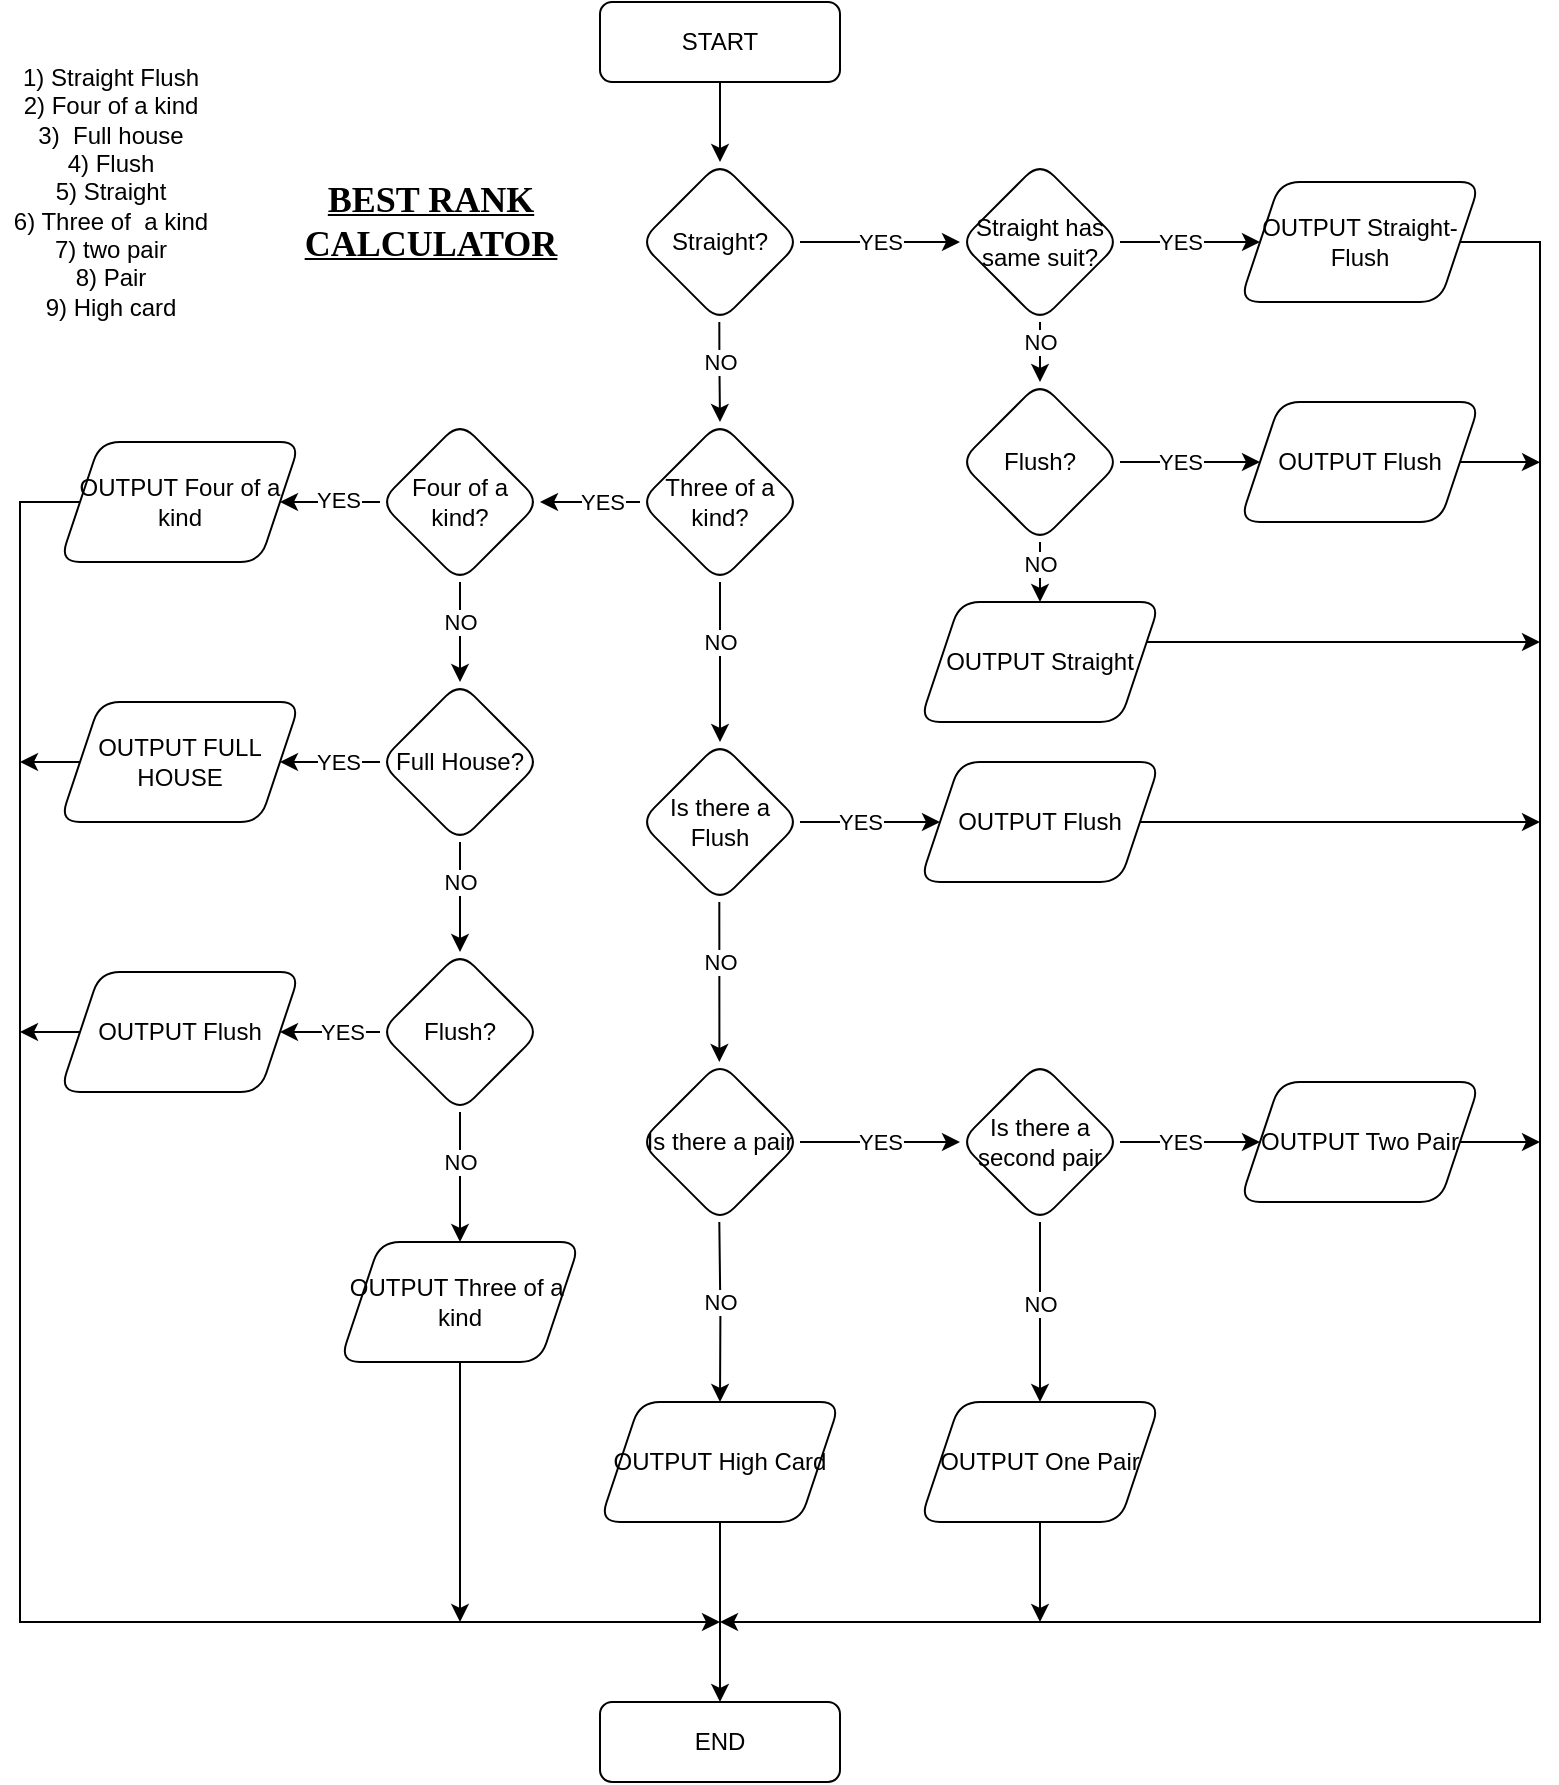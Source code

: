 <mxfile version="15.3.8" type="device"><diagram id="C5RBs43oDa-KdzZeNtuy" name="Page-1"><mxGraphModel dx="920" dy="446" grid="1" gridSize="10" guides="1" tooltips="1" connect="1" arrows="1" fold="1" page="1" pageScale="1" pageWidth="827" pageHeight="1169" math="0" shadow="0"><root><mxCell id="WIyWlLk6GJQsqaUBKTNV-0"/><mxCell id="WIyWlLk6GJQsqaUBKTNV-1" parent="WIyWlLk6GJQsqaUBKTNV-0"/><mxCell id="OL1FMeIxH2ygXmSOUtaX-2" value="" style="edgeStyle=orthogonalEdgeStyle;rounded=0;orthogonalLoop=1;jettySize=auto;html=1;" parent="WIyWlLk6GJQsqaUBKTNV-1" source="WIyWlLk6GJQsqaUBKTNV-3" target="OL1FMeIxH2ygXmSOUtaX-1" edge="1"><mxGeometry relative="1" as="geometry"/></mxCell><mxCell id="WIyWlLk6GJQsqaUBKTNV-3" value="START" style="rounded=1;whiteSpace=wrap;html=1;fontSize=12;glass=0;strokeWidth=1;shadow=0;" parent="WIyWlLk6GJQsqaUBKTNV-1" vertex="1"><mxGeometry x="330" y="70" width="120" height="40" as="geometry"/></mxCell><mxCell id="WIyWlLk6GJQsqaUBKTNV-11" value="END" style="rounded=1;whiteSpace=wrap;html=1;fontSize=12;glass=0;strokeWidth=1;shadow=0;" parent="WIyWlLk6GJQsqaUBKTNV-1" vertex="1"><mxGeometry x="330" y="920" width="120" height="40" as="geometry"/></mxCell><mxCell id="OL1FMeIxH2ygXmSOUtaX-0" value="1) Straight Flush&lt;br&gt;2) Four of a kind&lt;br&gt;3)&amp;nbsp; Full house&lt;br&gt;4) Flush&lt;br&gt;5) Straight&lt;br&gt;6) Three of&amp;nbsp; a kind&lt;br&gt;7) two pair&lt;br&gt;8) Pair&lt;br&gt;9) High card" style="text;html=1;align=center;verticalAlign=middle;resizable=0;points=[];autosize=1;strokeColor=none;fillColor=none;" parent="WIyWlLk6GJQsqaUBKTNV-1" vertex="1"><mxGeometry x="30" y="100" width="110" height="130" as="geometry"/></mxCell><mxCell id="OL1FMeIxH2ygXmSOUtaX-4" value="" style="edgeStyle=orthogonalEdgeStyle;rounded=0;orthogonalLoop=1;jettySize=auto;html=1;" parent="WIyWlLk6GJQsqaUBKTNV-1" source="OL1FMeIxH2ygXmSOUtaX-1" target="OL1FMeIxH2ygXmSOUtaX-3" edge="1"><mxGeometry relative="1" as="geometry"><Array as="points"><mxPoint x="470" y="190"/><mxPoint x="470" y="190"/></Array></mxGeometry></mxCell><mxCell id="OL1FMeIxH2ygXmSOUtaX-6" value="YES" style="edgeLabel;html=1;align=center;verticalAlign=middle;resizable=0;points=[];" parent="OL1FMeIxH2ygXmSOUtaX-4" vertex="1" connectable="0"><mxGeometry x="-0.225" relative="1" as="geometry"><mxPoint x="9" as="offset"/></mxGeometry></mxCell><mxCell id="OL1FMeIxH2ygXmSOUtaX-1" value="Straight?" style="rhombus;whiteSpace=wrap;html=1;rounded=1;shadow=0;strokeWidth=1;glass=0;" parent="WIyWlLk6GJQsqaUBKTNV-1" vertex="1"><mxGeometry x="350" y="150" width="80" height="80" as="geometry"/></mxCell><mxCell id="OL1FMeIxH2ygXmSOUtaX-15" value="" style="edgeStyle=orthogonalEdgeStyle;rounded=0;orthogonalLoop=1;jettySize=auto;html=1;align=center;" parent="WIyWlLk6GJQsqaUBKTNV-1" source="OL1FMeIxH2ygXmSOUtaX-3" target="OL1FMeIxH2ygXmSOUtaX-14" edge="1"><mxGeometry relative="1" as="geometry"><Array as="points"><mxPoint x="600" y="190"/><mxPoint x="600" y="190"/></Array></mxGeometry></mxCell><mxCell id="OL1FMeIxH2ygXmSOUtaX-71" value="YES" style="edgeLabel;html=1;align=center;verticalAlign=middle;resizable=0;points=[];" parent="OL1FMeIxH2ygXmSOUtaX-15" vertex="1" connectable="0"><mxGeometry x="-0.221" y="-1" relative="1" as="geometry"><mxPoint x="2" y="-1" as="offset"/></mxGeometry></mxCell><mxCell id="8w6XYnZyItzfZDTqfXAQ-2" value="" style="edgeStyle=orthogonalEdgeStyle;rounded=0;orthogonalLoop=1;jettySize=auto;html=1;" edge="1" parent="WIyWlLk6GJQsqaUBKTNV-1" source="OL1FMeIxH2ygXmSOUtaX-3" target="8w6XYnZyItzfZDTqfXAQ-1"><mxGeometry relative="1" as="geometry"/></mxCell><mxCell id="8w6XYnZyItzfZDTqfXAQ-6" value="NO" style="edgeLabel;html=1;align=center;verticalAlign=middle;resizable=0;points=[];" vertex="1" connectable="0" parent="8w6XYnZyItzfZDTqfXAQ-2"><mxGeometry x="-0.792" y="1" relative="1" as="geometry"><mxPoint x="-1" y="5" as="offset"/></mxGeometry></mxCell><mxCell id="OL1FMeIxH2ygXmSOUtaX-3" value="Straight has same suit?" style="rhombus;whiteSpace=wrap;html=1;rounded=1;shadow=0;strokeWidth=1;glass=0;" parent="WIyWlLk6GJQsqaUBKTNV-1" vertex="1"><mxGeometry x="510" y="150" width="80" height="80" as="geometry"/></mxCell><mxCell id="OL1FMeIxH2ygXmSOUtaX-58" style="edgeStyle=orthogonalEdgeStyle;rounded=0;orthogonalLoop=1;jettySize=auto;html=1;" parent="WIyWlLk6GJQsqaUBKTNV-1" source="OL1FMeIxH2ygXmSOUtaX-14" edge="1"><mxGeometry relative="1" as="geometry"><mxPoint x="390" y="880" as="targetPoint"/><Array as="points"><mxPoint x="800" y="190"/><mxPoint x="800" y="880"/></Array></mxGeometry></mxCell><mxCell id="OL1FMeIxH2ygXmSOUtaX-14" value="OUTPUT Straight-Flush" style="shape=parallelogram;perimeter=parallelogramPerimeter;whiteSpace=wrap;html=1;fixedSize=1;rounded=1;shadow=0;strokeWidth=1;glass=0;" parent="WIyWlLk6GJQsqaUBKTNV-1" vertex="1"><mxGeometry x="650" y="160" width="120" height="60" as="geometry"/></mxCell><mxCell id="OL1FMeIxH2ygXmSOUtaX-59" style="edgeStyle=orthogonalEdgeStyle;rounded=0;orthogonalLoop=1;jettySize=auto;html=1;" parent="WIyWlLk6GJQsqaUBKTNV-1" source="OL1FMeIxH2ygXmSOUtaX-16" edge="1"><mxGeometry relative="1" as="geometry"><mxPoint x="800" y="390" as="targetPoint"/><Array as="points"><mxPoint x="550" y="390"/></Array></mxGeometry></mxCell><mxCell id="OL1FMeIxH2ygXmSOUtaX-16" value="OUTPUT Straight" style="shape=parallelogram;perimeter=parallelogramPerimeter;whiteSpace=wrap;html=1;fixedSize=1;rounded=1;shadow=0;strokeWidth=1;glass=0;" parent="WIyWlLk6GJQsqaUBKTNV-1" vertex="1"><mxGeometry x="490" y="370" width="120" height="60" as="geometry"/></mxCell><mxCell id="OL1FMeIxH2ygXmSOUtaX-26" value="" style="edgeStyle=orthogonalEdgeStyle;rounded=0;orthogonalLoop=1;jettySize=auto;html=1;" parent="WIyWlLk6GJQsqaUBKTNV-1" source="OL1FMeIxH2ygXmSOUtaX-18" target="OL1FMeIxH2ygXmSOUtaX-25" edge="1"><mxGeometry relative="1" as="geometry"/></mxCell><mxCell id="OL1FMeIxH2ygXmSOUtaX-83" value="YES" style="edgeLabel;html=1;align=center;verticalAlign=middle;resizable=0;points=[];" parent="OL1FMeIxH2ygXmSOUtaX-26" vertex="1" connectable="0"><mxGeometry x="-0.856" relative="1" as="geometry"><mxPoint x="-16" as="offset"/></mxGeometry></mxCell><mxCell id="OL1FMeIxH2ygXmSOUtaX-30" value="" style="edgeStyle=orthogonalEdgeStyle;rounded=0;orthogonalLoop=1;jettySize=auto;html=1;" parent="WIyWlLk6GJQsqaUBKTNV-1" source="OL1FMeIxH2ygXmSOUtaX-18" target="OL1FMeIxH2ygXmSOUtaX-29" edge="1"><mxGeometry relative="1" as="geometry"/></mxCell><mxCell id="OL1FMeIxH2ygXmSOUtaX-75" value="NO" style="edgeLabel;html=1;align=center;verticalAlign=middle;resizable=0;points=[];" parent="OL1FMeIxH2ygXmSOUtaX-30" vertex="1" connectable="0"><mxGeometry x="-0.777" y="2" relative="1" as="geometry"><mxPoint x="-2" y="21" as="offset"/></mxGeometry></mxCell><mxCell id="OL1FMeIxH2ygXmSOUtaX-18" value="Three of a kind?" style="rhombus;whiteSpace=wrap;html=1;rounded=1;shadow=0;strokeWidth=1;glass=0;" parent="WIyWlLk6GJQsqaUBKTNV-1" vertex="1"><mxGeometry x="350" y="280" width="80" height="80" as="geometry"/></mxCell><mxCell id="OL1FMeIxH2ygXmSOUtaX-61" value="" style="edgeStyle=orthogonalEdgeStyle;rounded=0;orthogonalLoop=1;jettySize=auto;html=1;entryX=1;entryY=0.5;entryDx=0;entryDy=0;" parent="WIyWlLk6GJQsqaUBKTNV-1" source="OL1FMeIxH2ygXmSOUtaX-25" target="OL1FMeIxH2ygXmSOUtaX-31" edge="1"><mxGeometry relative="1" as="geometry"><mxPoint x="180" y="320.0" as="targetPoint"/></mxGeometry></mxCell><mxCell id="OL1FMeIxH2ygXmSOUtaX-84" value="YES" style="edgeLabel;html=1;align=center;verticalAlign=middle;resizable=0;points=[];" parent="OL1FMeIxH2ygXmSOUtaX-61" vertex="1" connectable="0"><mxGeometry x="-0.711" y="-1" relative="1" as="geometry"><mxPoint x="-14" as="offset"/></mxGeometry></mxCell><mxCell id="OL1FMeIxH2ygXmSOUtaX-66" value="" style="edgeStyle=orthogonalEdgeStyle;rounded=0;orthogonalLoop=1;jettySize=auto;html=1;" parent="WIyWlLk6GJQsqaUBKTNV-1" source="OL1FMeIxH2ygXmSOUtaX-25" target="OL1FMeIxH2ygXmSOUtaX-27" edge="1"><mxGeometry relative="1" as="geometry"/></mxCell><mxCell id="OL1FMeIxH2ygXmSOUtaX-85" value="NO" style="edgeLabel;html=1;align=center;verticalAlign=middle;resizable=0;points=[];" parent="OL1FMeIxH2ygXmSOUtaX-66" vertex="1" connectable="0"><mxGeometry x="-0.849" relative="1" as="geometry"><mxPoint y="16" as="offset"/></mxGeometry></mxCell><mxCell id="OL1FMeIxH2ygXmSOUtaX-25" value="Four of a kind?" style="rhombus;whiteSpace=wrap;html=1;rounded=1;shadow=0;strokeWidth=1;glass=0;" parent="WIyWlLk6GJQsqaUBKTNV-1" vertex="1"><mxGeometry x="220" y="280" width="80" height="80" as="geometry"/></mxCell><mxCell id="OL1FMeIxH2ygXmSOUtaX-62" value="" style="edgeStyle=orthogonalEdgeStyle;rounded=0;orthogonalLoop=1;jettySize=auto;html=1;entryX=1;entryY=0.5;entryDx=0;entryDy=0;" parent="WIyWlLk6GJQsqaUBKTNV-1" source="OL1FMeIxH2ygXmSOUtaX-27" target="OL1FMeIxH2ygXmSOUtaX-33" edge="1"><mxGeometry relative="1" as="geometry"><mxPoint x="180" y="450.0" as="targetPoint"/></mxGeometry></mxCell><mxCell id="OL1FMeIxH2ygXmSOUtaX-87" value="YES" style="edgeLabel;html=1;align=center;verticalAlign=middle;resizable=0;points=[];" parent="OL1FMeIxH2ygXmSOUtaX-62" vertex="1" connectable="0"><mxGeometry x="-0.794" relative="1" as="geometry"><mxPoint x="-16" as="offset"/></mxGeometry></mxCell><mxCell id="OL1FMeIxH2ygXmSOUtaX-65" value="" style="edgeStyle=orthogonalEdgeStyle;rounded=0;orthogonalLoop=1;jettySize=auto;html=1;" parent="WIyWlLk6GJQsqaUBKTNV-1" source="OL1FMeIxH2ygXmSOUtaX-27" target="OL1FMeIxH2ygXmSOUtaX-35" edge="1"><mxGeometry relative="1" as="geometry"/></mxCell><mxCell id="OL1FMeIxH2ygXmSOUtaX-86" value="NO" style="edgeLabel;html=1;align=center;verticalAlign=middle;resizable=0;points=[];" parent="OL1FMeIxH2ygXmSOUtaX-65" vertex="1" connectable="0"><mxGeometry x="-0.822" relative="1" as="geometry"><mxPoint y="15" as="offset"/></mxGeometry></mxCell><mxCell id="OL1FMeIxH2ygXmSOUtaX-27" value="Full House?" style="rhombus;whiteSpace=wrap;html=1;rounded=1;shadow=0;strokeWidth=1;glass=0;" parent="WIyWlLk6GJQsqaUBKTNV-1" vertex="1"><mxGeometry x="220" y="410" width="80" height="80" as="geometry"/></mxCell><mxCell id="OL1FMeIxH2ygXmSOUtaX-44" value="" style="edgeStyle=orthogonalEdgeStyle;rounded=0;orthogonalLoop=1;jettySize=auto;html=1;" parent="WIyWlLk6GJQsqaUBKTNV-1" source="OL1FMeIxH2ygXmSOUtaX-29" target="OL1FMeIxH2ygXmSOUtaX-43" edge="1"><mxGeometry relative="1" as="geometry"/></mxCell><mxCell id="OL1FMeIxH2ygXmSOUtaX-82" value="YES" style="edgeLabel;html=1;align=center;verticalAlign=middle;resizable=0;points=[];" parent="OL1FMeIxH2ygXmSOUtaX-44" vertex="1" connectable="0"><mxGeometry x="-0.773" y="-1" relative="1" as="geometry"><mxPoint x="22" y="-1" as="offset"/></mxGeometry></mxCell><mxCell id="OL1FMeIxH2ygXmSOUtaX-29" value="Is there a Flush" style="rhombus;whiteSpace=wrap;html=1;rounded=1;shadow=0;strokeWidth=1;glass=0;" parent="WIyWlLk6GJQsqaUBKTNV-1" vertex="1"><mxGeometry x="350" y="440" width="80" height="80" as="geometry"/></mxCell><mxCell id="OL1FMeIxH2ygXmSOUtaX-67" style="edgeStyle=orthogonalEdgeStyle;rounded=0;orthogonalLoop=1;jettySize=auto;html=1;" parent="WIyWlLk6GJQsqaUBKTNV-1" source="OL1FMeIxH2ygXmSOUtaX-31" edge="1"><mxGeometry relative="1" as="geometry"><mxPoint x="390" y="880" as="targetPoint"/><Array as="points"><mxPoint x="40" y="320"/><mxPoint x="40" y="880"/></Array></mxGeometry></mxCell><mxCell id="OL1FMeIxH2ygXmSOUtaX-31" value="OUTPUT Four of a kind" style="shape=parallelogram;perimeter=parallelogramPerimeter;whiteSpace=wrap;html=1;fixedSize=1;rounded=1;shadow=0;strokeWidth=1;glass=0;" parent="WIyWlLk6GJQsqaUBKTNV-1" vertex="1"><mxGeometry x="60" y="290" width="120" height="60" as="geometry"/></mxCell><mxCell id="OL1FMeIxH2ygXmSOUtaX-68" style="edgeStyle=orthogonalEdgeStyle;rounded=0;orthogonalLoop=1;jettySize=auto;html=1;" parent="WIyWlLk6GJQsqaUBKTNV-1" source="OL1FMeIxH2ygXmSOUtaX-33" edge="1"><mxGeometry relative="1" as="geometry"><mxPoint x="40" y="450" as="targetPoint"/></mxGeometry></mxCell><mxCell id="OL1FMeIxH2ygXmSOUtaX-33" value="OUTPUT FULL HOUSE" style="shape=parallelogram;perimeter=parallelogramPerimeter;whiteSpace=wrap;html=1;fixedSize=1;rounded=1;shadow=0;strokeWidth=1;glass=0;" parent="WIyWlLk6GJQsqaUBKTNV-1" vertex="1"><mxGeometry x="60" y="420" width="120" height="60" as="geometry"/></mxCell><mxCell id="OL1FMeIxH2ygXmSOUtaX-63" value="" style="edgeStyle=orthogonalEdgeStyle;rounded=0;orthogonalLoop=1;jettySize=auto;html=1;entryX=1;entryY=0.5;entryDx=0;entryDy=0;" parent="WIyWlLk6GJQsqaUBKTNV-1" source="OL1FMeIxH2ygXmSOUtaX-35" target="OL1FMeIxH2ygXmSOUtaX-37" edge="1"><mxGeometry relative="1" as="geometry"><mxPoint x="180" y="585.0" as="targetPoint"/></mxGeometry></mxCell><mxCell id="OL1FMeIxH2ygXmSOUtaX-88" value="YES" style="edgeLabel;html=1;align=center;verticalAlign=middle;resizable=0;points=[];" parent="OL1FMeIxH2ygXmSOUtaX-63" vertex="1" connectable="0"><mxGeometry x="-0.816" y="-1" relative="1" as="geometry"><mxPoint x="-15" y="1" as="offset"/></mxGeometry></mxCell><mxCell id="OL1FMeIxH2ygXmSOUtaX-64" value="" style="edgeStyle=orthogonalEdgeStyle;rounded=0;orthogonalLoop=1;jettySize=auto;html=1;" parent="WIyWlLk6GJQsqaUBKTNV-1" source="OL1FMeIxH2ygXmSOUtaX-35" target="OL1FMeIxH2ygXmSOUtaX-41" edge="1"><mxGeometry relative="1" as="geometry"/></mxCell><mxCell id="OL1FMeIxH2ygXmSOUtaX-89" value="NO" style="edgeLabel;html=1;align=center;verticalAlign=middle;resizable=0;points=[];" parent="OL1FMeIxH2ygXmSOUtaX-64" vertex="1" connectable="0"><mxGeometry x="-0.826" y="1" relative="1" as="geometry"><mxPoint x="-1" y="19" as="offset"/></mxGeometry></mxCell><mxCell id="OL1FMeIxH2ygXmSOUtaX-35" value="Flush?" style="rhombus;whiteSpace=wrap;html=1;rounded=1;shadow=0;strokeWidth=1;glass=0;" parent="WIyWlLk6GJQsqaUBKTNV-1" vertex="1"><mxGeometry x="220" y="545" width="80" height="80" as="geometry"/></mxCell><mxCell id="OL1FMeIxH2ygXmSOUtaX-69" style="edgeStyle=orthogonalEdgeStyle;rounded=0;orthogonalLoop=1;jettySize=auto;html=1;" parent="WIyWlLk6GJQsqaUBKTNV-1" source="OL1FMeIxH2ygXmSOUtaX-37" edge="1"><mxGeometry relative="1" as="geometry"><mxPoint x="40" y="585.0" as="targetPoint"/></mxGeometry></mxCell><mxCell id="OL1FMeIxH2ygXmSOUtaX-37" value="OUTPUT Flush" style="shape=parallelogram;perimeter=parallelogramPerimeter;whiteSpace=wrap;html=1;fixedSize=1;rounded=1;shadow=0;strokeWidth=1;glass=0;" parent="WIyWlLk6GJQsqaUBKTNV-1" vertex="1"><mxGeometry x="60" y="555" width="120" height="60" as="geometry"/></mxCell><mxCell id="OL1FMeIxH2ygXmSOUtaX-70" style="edgeStyle=orthogonalEdgeStyle;rounded=0;orthogonalLoop=1;jettySize=auto;html=1;" parent="WIyWlLk6GJQsqaUBKTNV-1" source="OL1FMeIxH2ygXmSOUtaX-41" edge="1"><mxGeometry relative="1" as="geometry"><mxPoint x="260" y="880" as="targetPoint"/></mxGeometry></mxCell><mxCell id="OL1FMeIxH2ygXmSOUtaX-41" value="OUTPUT Three of a&amp;nbsp; kind" style="shape=parallelogram;perimeter=parallelogramPerimeter;whiteSpace=wrap;html=1;fixedSize=1;rounded=1;shadow=0;strokeWidth=1;glass=0;" parent="WIyWlLk6GJQsqaUBKTNV-1" vertex="1"><mxGeometry x="200" y="690" width="120" height="60" as="geometry"/></mxCell><mxCell id="OL1FMeIxH2ygXmSOUtaX-60" style="edgeStyle=orthogonalEdgeStyle;rounded=0;orthogonalLoop=1;jettySize=auto;html=1;" parent="WIyWlLk6GJQsqaUBKTNV-1" source="OL1FMeIxH2ygXmSOUtaX-43" edge="1"><mxGeometry relative="1" as="geometry"><mxPoint x="800" y="480" as="targetPoint"/></mxGeometry></mxCell><mxCell id="OL1FMeIxH2ygXmSOUtaX-43" value="OUTPUT Flush" style="shape=parallelogram;perimeter=parallelogramPerimeter;whiteSpace=wrap;html=1;fixedSize=1;rounded=1;shadow=0;strokeWidth=1;glass=0;" parent="WIyWlLk6GJQsqaUBKTNV-1" vertex="1"><mxGeometry x="490" y="450" width="120" height="60" as="geometry"/></mxCell><mxCell id="OL1FMeIxH2ygXmSOUtaX-48" value="" style="edgeStyle=orthogonalEdgeStyle;rounded=0;orthogonalLoop=1;jettySize=auto;html=1;" parent="WIyWlLk6GJQsqaUBKTNV-1" source="OL1FMeIxH2ygXmSOUtaX-45" target="OL1FMeIxH2ygXmSOUtaX-47" edge="1"><mxGeometry relative="1" as="geometry"/></mxCell><mxCell id="OL1FMeIxH2ygXmSOUtaX-91" value="YES" style="edgeLabel;html=1;align=center;verticalAlign=middle;resizable=0;points=[];" parent="OL1FMeIxH2ygXmSOUtaX-48" vertex="1" connectable="0"><mxGeometry x="-0.587" y="2" relative="1" as="geometry"><mxPoint x="23" y="2" as="offset"/></mxGeometry></mxCell><mxCell id="OL1FMeIxH2ygXmSOUtaX-45" value="Is there a pair" style="rhombus;whiteSpace=wrap;html=1;rounded=1;shadow=0;strokeWidth=1;glass=0;" parent="WIyWlLk6GJQsqaUBKTNV-1" vertex="1"><mxGeometry x="350" y="600" width="80" height="80" as="geometry"/></mxCell><mxCell id="OL1FMeIxH2ygXmSOUtaX-52" value="" style="edgeStyle=orthogonalEdgeStyle;rounded=0;orthogonalLoop=1;jettySize=auto;html=1;" parent="WIyWlLk6GJQsqaUBKTNV-1" source="OL1FMeIxH2ygXmSOUtaX-47" target="OL1FMeIxH2ygXmSOUtaX-51" edge="1"><mxGeometry relative="1" as="geometry"/></mxCell><mxCell id="OL1FMeIxH2ygXmSOUtaX-93" value="YES" style="edgeLabel;html=1;align=center;verticalAlign=middle;resizable=0;points=[];" parent="OL1FMeIxH2ygXmSOUtaX-52" vertex="1" connectable="0"><mxGeometry x="-0.769" relative="1" as="geometry"><mxPoint x="22" as="offset"/></mxGeometry></mxCell><mxCell id="OL1FMeIxH2ygXmSOUtaX-54" value="" style="edgeStyle=orthogonalEdgeStyle;rounded=0;orthogonalLoop=1;jettySize=auto;html=1;" parent="WIyWlLk6GJQsqaUBKTNV-1" source="OL1FMeIxH2ygXmSOUtaX-47" target="OL1FMeIxH2ygXmSOUtaX-53" edge="1"><mxGeometry relative="1" as="geometry"/></mxCell><mxCell id="OL1FMeIxH2ygXmSOUtaX-92" value="NO" style="edgeLabel;html=1;align=center;verticalAlign=middle;resizable=0;points=[];" parent="OL1FMeIxH2ygXmSOUtaX-54" vertex="1" connectable="0"><mxGeometry x="-0.88" relative="1" as="geometry"><mxPoint y="35" as="offset"/></mxGeometry></mxCell><mxCell id="OL1FMeIxH2ygXmSOUtaX-47" value="Is there a second pair" style="rhombus;whiteSpace=wrap;html=1;rounded=1;shadow=0;strokeWidth=1;glass=0;" parent="WIyWlLk6GJQsqaUBKTNV-1" vertex="1"><mxGeometry x="510" y="600" width="80" height="80" as="geometry"/></mxCell><mxCell id="OL1FMeIxH2ygXmSOUtaX-55" value="" style="edgeStyle=orthogonalEdgeStyle;rounded=0;orthogonalLoop=1;jettySize=auto;html=1;" parent="WIyWlLk6GJQsqaUBKTNV-1" source="OL1FMeIxH2ygXmSOUtaX-49" target="WIyWlLk6GJQsqaUBKTNV-11" edge="1"><mxGeometry relative="1" as="geometry"/></mxCell><mxCell id="OL1FMeIxH2ygXmSOUtaX-49" value="OUTPUT High Card" style="shape=parallelogram;perimeter=parallelogramPerimeter;whiteSpace=wrap;html=1;fixedSize=1;rounded=1;shadow=0;strokeWidth=1;glass=0;" parent="WIyWlLk6GJQsqaUBKTNV-1" vertex="1"><mxGeometry x="330" y="770" width="120" height="60" as="geometry"/></mxCell><mxCell id="OL1FMeIxH2ygXmSOUtaX-95" style="edgeStyle=orthogonalEdgeStyle;rounded=0;orthogonalLoop=1;jettySize=auto;html=1;align=center;" parent="WIyWlLk6GJQsqaUBKTNV-1" source="OL1FMeIxH2ygXmSOUtaX-51" edge="1"><mxGeometry relative="1" as="geometry"><mxPoint x="800" y="640" as="targetPoint"/></mxGeometry></mxCell><mxCell id="OL1FMeIxH2ygXmSOUtaX-51" value="OUTPUT Two Pair" style="shape=parallelogram;perimeter=parallelogramPerimeter;whiteSpace=wrap;html=1;fixedSize=1;rounded=1;shadow=0;strokeWidth=1;glass=0;" parent="WIyWlLk6GJQsqaUBKTNV-1" vertex="1"><mxGeometry x="650" y="610" width="120" height="60" as="geometry"/></mxCell><mxCell id="OL1FMeIxH2ygXmSOUtaX-94" style="edgeStyle=orthogonalEdgeStyle;rounded=0;orthogonalLoop=1;jettySize=auto;html=1;align=center;" parent="WIyWlLk6GJQsqaUBKTNV-1" source="OL1FMeIxH2ygXmSOUtaX-53" edge="1"><mxGeometry relative="1" as="geometry"><mxPoint x="550" y="880" as="targetPoint"/></mxGeometry></mxCell><mxCell id="OL1FMeIxH2ygXmSOUtaX-53" value="OUTPUT One Pair" style="shape=parallelogram;perimeter=parallelogramPerimeter;whiteSpace=wrap;html=1;fixedSize=1;rounded=1;shadow=0;strokeWidth=1;glass=0;" parent="WIyWlLk6GJQsqaUBKTNV-1" vertex="1"><mxGeometry x="490" y="770" width="120" height="60" as="geometry"/></mxCell><mxCell id="OL1FMeIxH2ygXmSOUtaX-76" value="" style="edgeStyle=orthogonalEdgeStyle;rounded=0;orthogonalLoop=1;jettySize=auto;html=1;" parent="WIyWlLk6GJQsqaUBKTNV-1" edge="1"><mxGeometry relative="1" as="geometry"><mxPoint x="389.66" y="230.0" as="sourcePoint"/><mxPoint x="390" y="280" as="targetPoint"/><Array as="points"><mxPoint x="390" y="250"/><mxPoint x="390" y="250"/></Array></mxGeometry></mxCell><mxCell id="OL1FMeIxH2ygXmSOUtaX-77" value="NO" style="edgeLabel;html=1;align=center;verticalAlign=middle;resizable=0;points=[];" parent="OL1FMeIxH2ygXmSOUtaX-76" vertex="1" connectable="0"><mxGeometry x="-0.777" y="2" relative="1" as="geometry"><mxPoint x="-2" y="14" as="offset"/></mxGeometry></mxCell><mxCell id="OL1FMeIxH2ygXmSOUtaX-78" value="" style="edgeStyle=orthogonalEdgeStyle;rounded=0;orthogonalLoop=1;jettySize=auto;html=1;" parent="WIyWlLk6GJQsqaUBKTNV-1" edge="1"><mxGeometry relative="1" as="geometry"><mxPoint x="389.66" y="520.0" as="sourcePoint"/><mxPoint x="389.66" y="600.0" as="targetPoint"/><Array as="points"><mxPoint x="389.66" y="590"/><mxPoint x="389.66" y="590"/></Array></mxGeometry></mxCell><mxCell id="OL1FMeIxH2ygXmSOUtaX-79" value="NO" style="edgeLabel;html=1;align=center;verticalAlign=middle;resizable=0;points=[];" parent="OL1FMeIxH2ygXmSOUtaX-78" vertex="1" connectable="0"><mxGeometry x="-0.777" y="2" relative="1" as="geometry"><mxPoint x="-2" y="21" as="offset"/></mxGeometry></mxCell><mxCell id="OL1FMeIxH2ygXmSOUtaX-80" value="" style="edgeStyle=orthogonalEdgeStyle;rounded=0;orthogonalLoop=1;jettySize=auto;html=1;entryX=0.5;entryY=0;entryDx=0;entryDy=0;" parent="WIyWlLk6GJQsqaUBKTNV-1" target="OL1FMeIxH2ygXmSOUtaX-49" edge="1"><mxGeometry relative="1" as="geometry"><mxPoint x="389.66" y="680.0" as="sourcePoint"/><mxPoint x="389.66" y="760.0" as="targetPoint"/></mxGeometry></mxCell><mxCell id="OL1FMeIxH2ygXmSOUtaX-81" value="NO" style="edgeLabel;html=1;align=center;verticalAlign=middle;resizable=0;points=[];" parent="OL1FMeIxH2ygXmSOUtaX-80" vertex="1" connectable="0"><mxGeometry x="-0.777" y="2" relative="1" as="geometry"><mxPoint x="-2" y="30" as="offset"/></mxGeometry></mxCell><mxCell id="OL1FMeIxH2ygXmSOUtaX-96" value="&lt;b&gt;&lt;font style=&quot;font-size: 18px&quot; face=&quot;Verdana&quot;&gt;&lt;u&gt;BEST RANK &lt;br&gt;CALCULATOR&lt;/u&gt;&lt;/font&gt;&lt;/b&gt;" style="text;html=1;align=center;verticalAlign=middle;resizable=0;points=[];autosize=1;strokeColor=none;fillColor=none;" parent="WIyWlLk6GJQsqaUBKTNV-1" vertex="1"><mxGeometry x="170" y="160" width="150" height="40" as="geometry"/></mxCell><mxCell id="8w6XYnZyItzfZDTqfXAQ-3" style="edgeStyle=orthogonalEdgeStyle;rounded=0;orthogonalLoop=1;jettySize=auto;html=1;exitX=0.5;exitY=1;exitDx=0;exitDy=0;entryX=0.5;entryY=0;entryDx=0;entryDy=0;" edge="1" parent="WIyWlLk6GJQsqaUBKTNV-1" source="8w6XYnZyItzfZDTqfXAQ-1" target="OL1FMeIxH2ygXmSOUtaX-16"><mxGeometry relative="1" as="geometry"/></mxCell><mxCell id="8w6XYnZyItzfZDTqfXAQ-7" value="NO" style="edgeLabel;html=1;align=center;verticalAlign=middle;resizable=0;points=[];" vertex="1" connectable="0" parent="8w6XYnZyItzfZDTqfXAQ-3"><mxGeometry x="-0.783" relative="1" as="geometry"><mxPoint y="7" as="offset"/></mxGeometry></mxCell><mxCell id="8w6XYnZyItzfZDTqfXAQ-9" value="" style="edgeStyle=orthogonalEdgeStyle;rounded=0;orthogonalLoop=1;jettySize=auto;html=1;" edge="1" parent="WIyWlLk6GJQsqaUBKTNV-1" source="8w6XYnZyItzfZDTqfXAQ-1" target="8w6XYnZyItzfZDTqfXAQ-8"><mxGeometry relative="1" as="geometry"/></mxCell><mxCell id="8w6XYnZyItzfZDTqfXAQ-11" value="YES" style="edgeLabel;html=1;align=center;verticalAlign=middle;resizable=0;points=[];" vertex="1" connectable="0" parent="8w6XYnZyItzfZDTqfXAQ-9"><mxGeometry x="0.218" relative="1" as="geometry"><mxPoint x="-13" as="offset"/></mxGeometry></mxCell><mxCell id="8w6XYnZyItzfZDTqfXAQ-1" value="Flush?" style="rhombus;whiteSpace=wrap;html=1;rounded=1;shadow=0;strokeWidth=1;glass=0;" vertex="1" parent="WIyWlLk6GJQsqaUBKTNV-1"><mxGeometry x="510" y="260" width="80" height="80" as="geometry"/></mxCell><mxCell id="8w6XYnZyItzfZDTqfXAQ-10" style="edgeStyle=orthogonalEdgeStyle;rounded=0;orthogonalLoop=1;jettySize=auto;html=1;exitX=1;exitY=0.5;exitDx=0;exitDy=0;" edge="1" parent="WIyWlLk6GJQsqaUBKTNV-1" source="8w6XYnZyItzfZDTqfXAQ-8"><mxGeometry relative="1" as="geometry"><mxPoint x="800" y="300.143" as="targetPoint"/></mxGeometry></mxCell><mxCell id="8w6XYnZyItzfZDTqfXAQ-8" value="OUTPUT Flush" style="shape=parallelogram;perimeter=parallelogramPerimeter;whiteSpace=wrap;html=1;fixedSize=1;rounded=1;shadow=0;strokeWidth=1;glass=0;" vertex="1" parent="WIyWlLk6GJQsqaUBKTNV-1"><mxGeometry x="650" y="270" width="120" height="60" as="geometry"/></mxCell></root></mxGraphModel></diagram></mxfile>